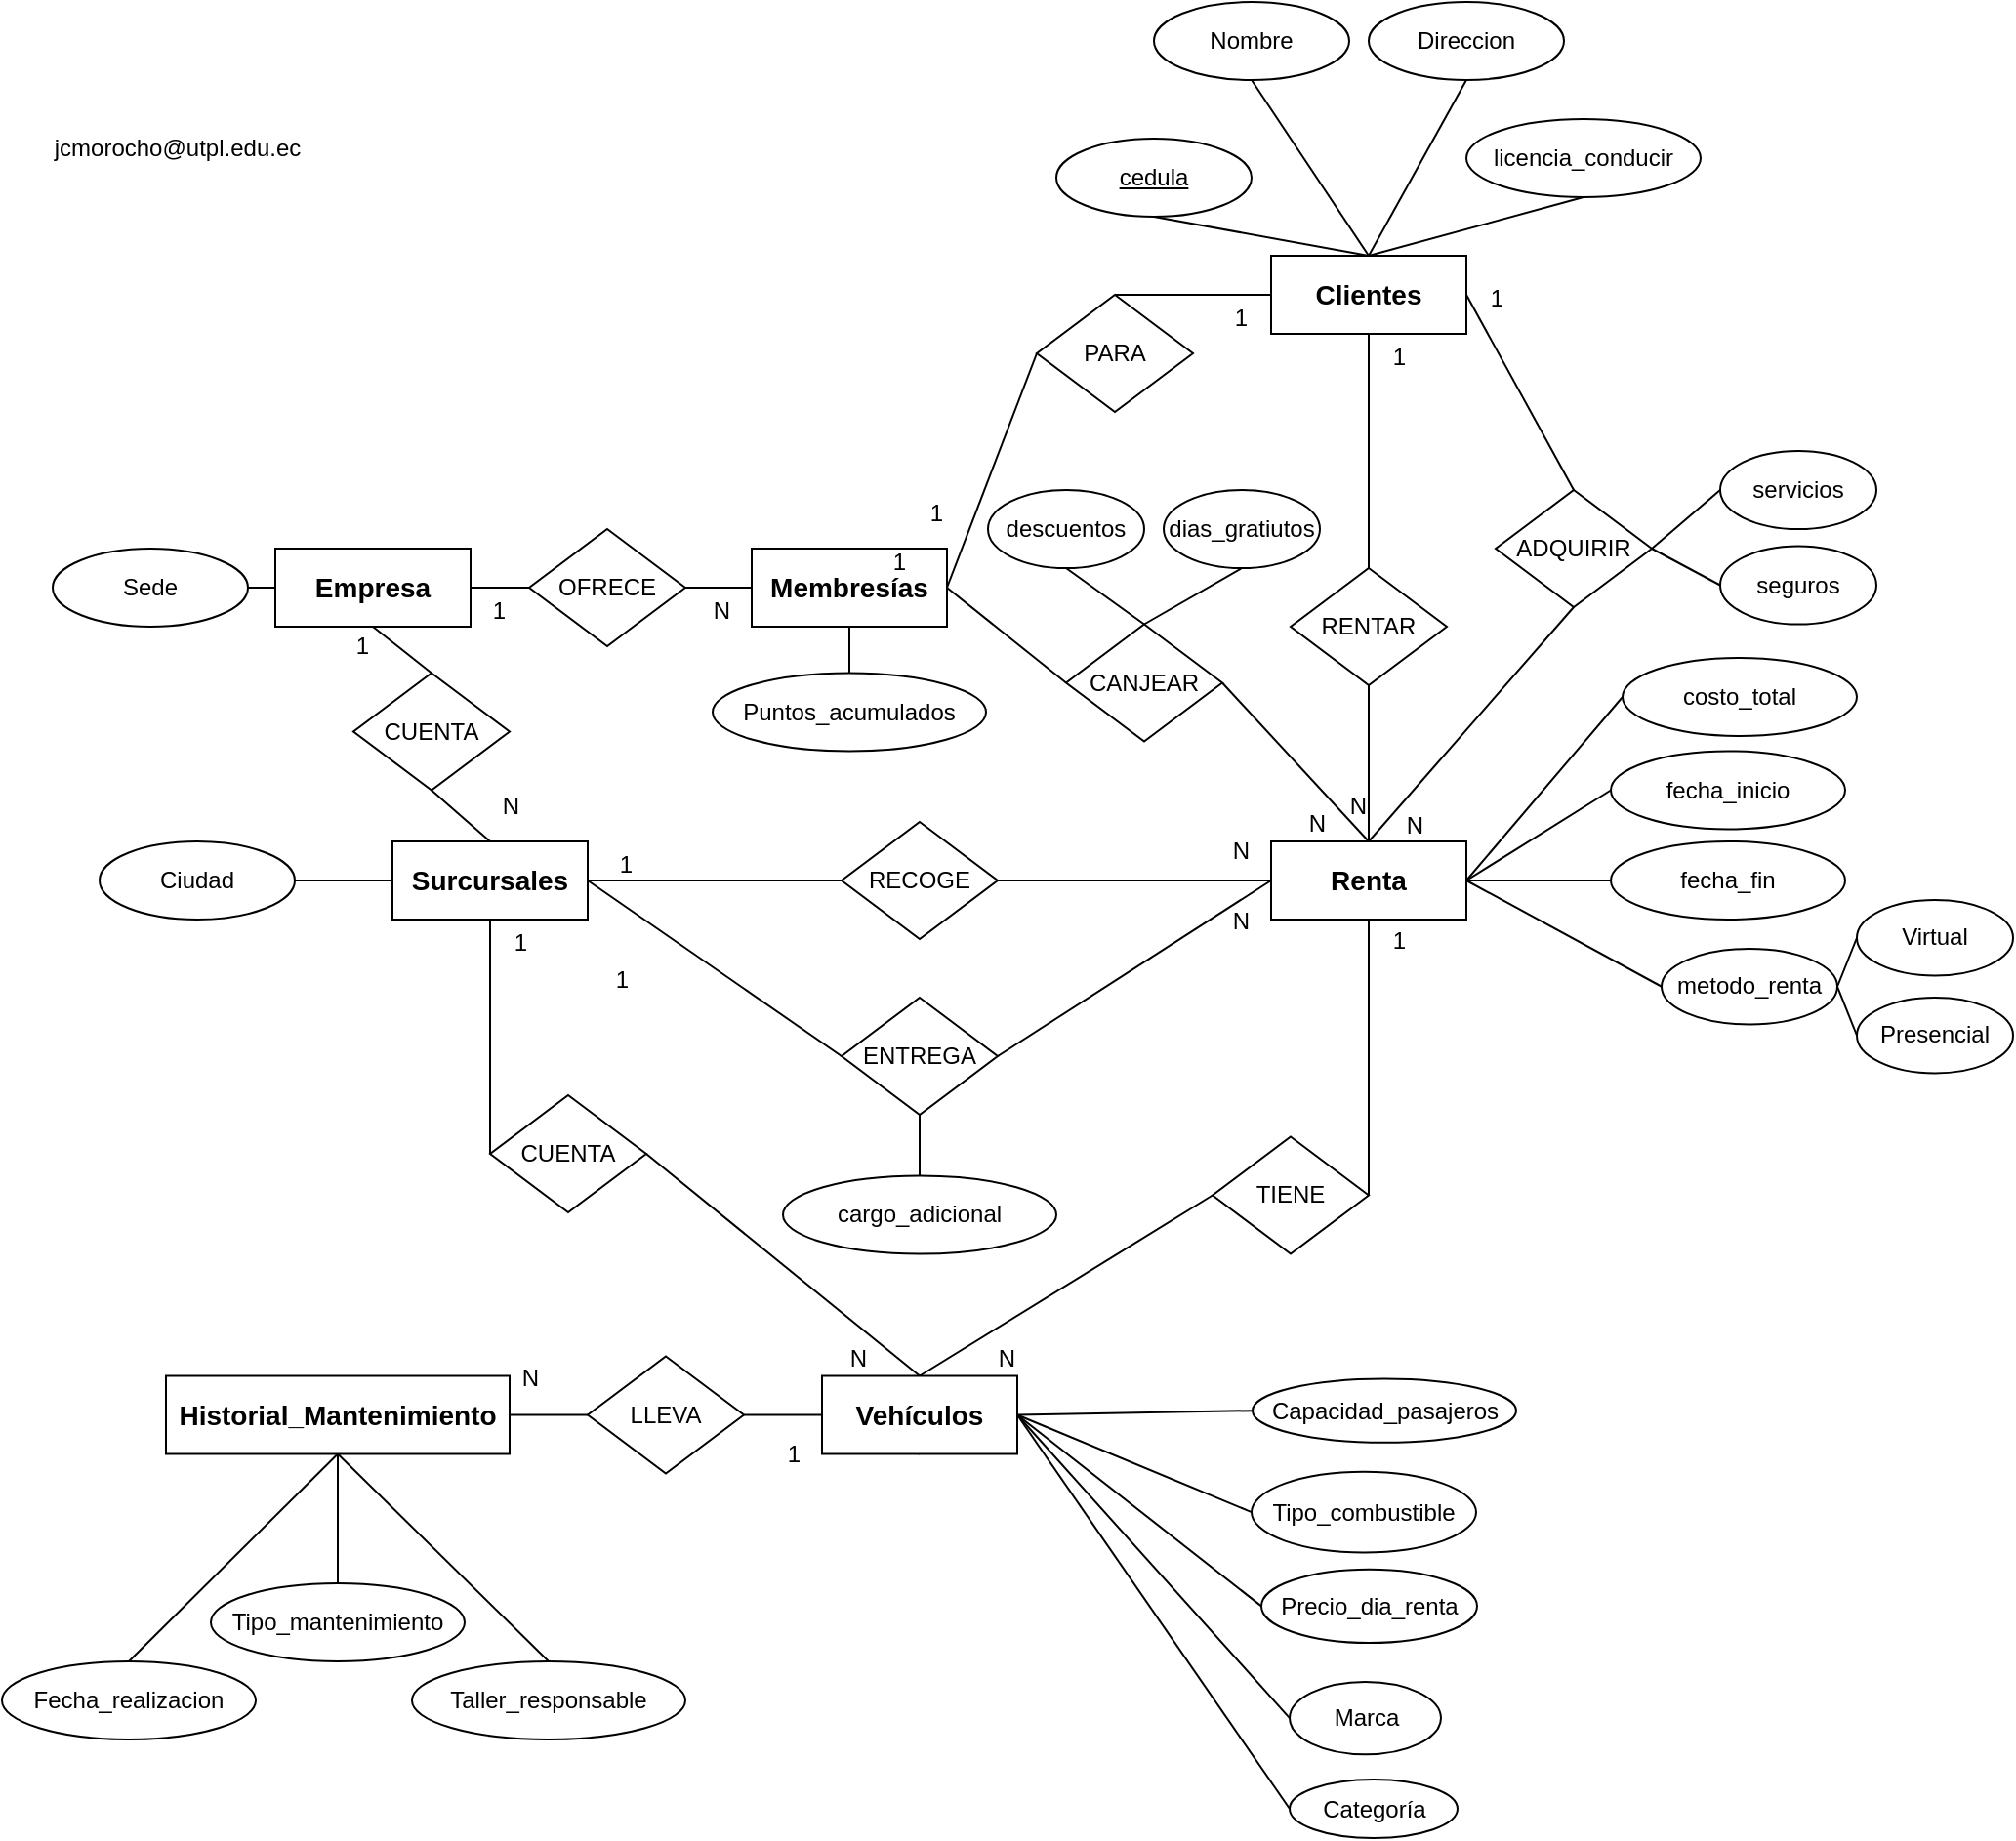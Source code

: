 <mxfile version="26.2.12">
  <diagram name="Página-1" id="6qUg1oYqnROrhwcaI_9E">
    <mxGraphModel dx="2055" dy="1830" grid="1" gridSize="10" guides="1" tooltips="1" connect="1" arrows="1" fold="1" page="1" pageScale="1" pageWidth="827" pageHeight="1169" math="0" shadow="0">
      <root>
        <mxCell id="0" />
        <mxCell id="1" parent="0" />
        <mxCell id="Achjpn-_XmZuxDq3fCtZ-28" value="CUENTA" style="shape=rhombus;perimeter=rhombusPerimeter;whiteSpace=wrap;html=1;align=center;" parent="1" vertex="1">
          <mxGeometry x="-580" y="-756.25" width="80" height="60" as="geometry" />
        </mxCell>
        <mxCell id="Achjpn-_XmZuxDq3fCtZ-31" value="" style="endArrow=none;html=1;rounded=0;exitX=0.5;exitY=1;exitDx=0;exitDy=0;entryX=0.5;entryY=0;entryDx=0;entryDy=0;" parent="1" source="Achjpn-_XmZuxDq3fCtZ-28" target="hm5V5F6ZDs41xRnVWTLm-10" edge="1">
          <mxGeometry relative="1" as="geometry">
            <mxPoint x="-290" y="-720" as="sourcePoint" />
            <mxPoint x="-453.5" y="-650" as="targetPoint" />
          </mxGeometry>
        </mxCell>
        <mxCell id="Achjpn-_XmZuxDq3fCtZ-32" value="N" style="resizable=0;html=1;whiteSpace=wrap;align=right;verticalAlign=bottom;" parent="Achjpn-_XmZuxDq3fCtZ-31" connectable="0" vertex="1">
          <mxGeometry x="1" relative="1" as="geometry">
            <mxPoint x="16" y="-10" as="offset" />
          </mxGeometry>
        </mxCell>
        <mxCell id="Achjpn-_XmZuxDq3fCtZ-124" value="" style="endArrow=none;html=1;rounded=0;exitX=1;exitY=0.5;exitDx=0;exitDy=0;entryX=0;entryY=0.5;entryDx=0;entryDy=0;" parent="1" source="hm5V5F6ZDs41xRnVWTLm-8" target="hm5V5F6ZDs41xRnVWTLm-10" edge="1">
          <mxGeometry relative="1" as="geometry">
            <mxPoint x="-610" y="-670" as="sourcePoint" />
            <mxPoint x="-553.5" y="-650" as="targetPoint" />
          </mxGeometry>
        </mxCell>
        <mxCell id="Achjpn-_XmZuxDq3fCtZ-143" value="CUENTA" style="shape=rhombus;perimeter=rhombusPerimeter;whiteSpace=wrap;html=1;align=center;" parent="1" vertex="1">
          <mxGeometry x="-510" y="-540" width="80" height="60" as="geometry" />
        </mxCell>
        <mxCell id="Achjpn-_XmZuxDq3fCtZ-146" value="" style="endArrow=none;html=1;rounded=0;entryX=0.5;entryY=1;entryDx=0;entryDy=0;exitX=0;exitY=0.5;exitDx=0;exitDy=0;" parent="1" source="Achjpn-_XmZuxDq3fCtZ-143" target="hm5V5F6ZDs41xRnVWTLm-10" edge="1">
          <mxGeometry relative="1" as="geometry">
            <mxPoint x="-470" y="-580" as="sourcePoint" />
            <mxPoint x="-503.5" y="-630" as="targetPoint" />
          </mxGeometry>
        </mxCell>
        <mxCell id="Achjpn-_XmZuxDq3fCtZ-147" value="1" style="resizable=0;html=1;whiteSpace=wrap;align=right;verticalAlign=bottom;" parent="Achjpn-_XmZuxDq3fCtZ-146" connectable="0" vertex="1">
          <mxGeometry x="1" relative="1" as="geometry">
            <mxPoint x="20" y="20" as="offset" />
          </mxGeometry>
        </mxCell>
        <mxCell id="hm5V5F6ZDs41xRnVWTLm-3" value="&lt;div style=&quot;text-align: left;&quot;&gt;Direccion&lt;/div&gt;" style="ellipse;whiteSpace=wrap;html=1;align=center;" parent="1" vertex="1">
          <mxGeometry x="-60" y="-1100" width="100" height="40" as="geometry" />
        </mxCell>
        <mxCell id="hm5V5F6ZDs41xRnVWTLm-4" value="&lt;font style=&quot;font-size: 14px;&quot;&gt;&lt;b&gt;Clientes&lt;/b&gt;&lt;/font&gt;" style="whiteSpace=wrap;html=1;align=center;" parent="1" vertex="1">
          <mxGeometry x="-110" y="-970" width="100" height="40" as="geometry" />
        </mxCell>
        <mxCell id="hm5V5F6ZDs41xRnVWTLm-5" value="&lt;div style=&quot;text-align: left;&quot;&gt;licencia_conducir&lt;/div&gt;" style="ellipse;whiteSpace=wrap;html=1;align=center;" parent="1" vertex="1">
          <mxGeometry x="-10" y="-1040" width="120" height="40" as="geometry" />
        </mxCell>
        <mxCell id="hm5V5F6ZDs41xRnVWTLm-7" value="&lt;div style=&quot;text-align: left;&quot;&gt;Nombre&lt;/div&gt;" style="ellipse;whiteSpace=wrap;html=1;align=center;" parent="1" vertex="1">
          <mxGeometry x="-170" y="-1100" width="100" height="40" as="geometry" />
        </mxCell>
        <mxCell id="hm5V5F6ZDs41xRnVWTLm-8" value="&lt;div style=&quot;text-align: left;&quot;&gt;Ciudad&lt;/div&gt;" style="ellipse;whiteSpace=wrap;html=1;align=center;" parent="1" vertex="1">
          <mxGeometry x="-710" y="-670" width="100" height="40" as="geometry" />
        </mxCell>
        <mxCell id="hm5V5F6ZDs41xRnVWTLm-10" value="&lt;span style=&quot;font-size: 14px;&quot;&gt;&lt;b&gt;Surcursales&lt;/b&gt;&lt;/span&gt;" style="whiteSpace=wrap;html=1;align=center;" parent="1" vertex="1">
          <mxGeometry x="-560" y="-670" width="100" height="40" as="geometry" />
        </mxCell>
        <mxCell id="hm5V5F6ZDs41xRnVWTLm-11" value="" style="endArrow=none;html=1;rounded=0;entryX=0.5;entryY=0;entryDx=0;entryDy=0;exitX=0.5;exitY=1;exitDx=0;exitDy=0;" parent="1" source="hm5V5F6ZDs41xRnVWTLm-7" target="hm5V5F6ZDs41xRnVWTLm-4" edge="1">
          <mxGeometry relative="1" as="geometry">
            <mxPoint x="-140" y="-938.75" as="sourcePoint" />
            <mxPoint x="-70" y="-858.75" as="targetPoint" />
          </mxGeometry>
        </mxCell>
        <mxCell id="hm5V5F6ZDs41xRnVWTLm-12" value="cedula" style="ellipse;whiteSpace=wrap;html=1;align=center;fontStyle=4;" parent="1" vertex="1">
          <mxGeometry x="-220" y="-1030" width="100" height="40" as="geometry" />
        </mxCell>
        <mxCell id="hm5V5F6ZDs41xRnVWTLm-13" value="" style="endArrow=none;html=1;rounded=0;entryX=0.5;entryY=0;entryDx=0;entryDy=0;exitX=0.5;exitY=1;exitDx=0;exitDy=0;" parent="1" source="hm5V5F6ZDs41xRnVWTLm-3" target="hm5V5F6ZDs41xRnVWTLm-4" edge="1">
          <mxGeometry relative="1" as="geometry">
            <mxPoint x="10" y="-910" as="sourcePoint" />
            <mxPoint x="-20" y="-830" as="targetPoint" />
          </mxGeometry>
        </mxCell>
        <mxCell id="hm5V5F6ZDs41xRnVWTLm-14" value="" style="endArrow=none;html=1;rounded=0;exitX=0.5;exitY=1;exitDx=0;exitDy=0;entryX=0.5;entryY=0;entryDx=0;entryDy=0;" parent="1" source="hm5V5F6ZDs41xRnVWTLm-5" target="hm5V5F6ZDs41xRnVWTLm-4" edge="1">
          <mxGeometry relative="1" as="geometry">
            <mxPoint x="10" y="-850" as="sourcePoint" />
            <mxPoint x="-30" y="-840" as="targetPoint" />
          </mxGeometry>
        </mxCell>
        <mxCell id="hm5V5F6ZDs41xRnVWTLm-15" value="" style="endArrow=none;html=1;rounded=0;exitX=0.5;exitY=1;exitDx=0;exitDy=0;entryX=0.5;entryY=0;entryDx=0;entryDy=0;" parent="1" source="hm5V5F6ZDs41xRnVWTLm-12" target="hm5V5F6ZDs41xRnVWTLm-4" edge="1">
          <mxGeometry relative="1" as="geometry">
            <mxPoint x="-10" y="-920" as="sourcePoint" />
            <mxPoint x="-40" y="-950" as="targetPoint" />
          </mxGeometry>
        </mxCell>
        <mxCell id="hm5V5F6ZDs41xRnVWTLm-16" value="OFRECE" style="shape=rhombus;perimeter=rhombusPerimeter;whiteSpace=wrap;html=1;align=center;" parent="1" vertex="1">
          <mxGeometry x="-490" y="-830" width="80" height="60" as="geometry" />
        </mxCell>
        <mxCell id="hm5V5F6ZDs41xRnVWTLm-24" value="&lt;span style=&quot;font-size: 14px;&quot;&gt;&lt;b&gt;Historial_Mantenimiento&lt;/b&gt;&lt;/span&gt;" style="whiteSpace=wrap;html=1;align=center;" parent="1" vertex="1">
          <mxGeometry x="-676" y="-396.25" width="176" height="40" as="geometry" />
        </mxCell>
        <mxCell id="hm5V5F6ZDs41xRnVWTLm-25" value="&lt;div style=&quot;text-align: left;&quot;&gt;Fecha_realizacion&lt;/div&gt;" style="ellipse;whiteSpace=wrap;html=1;align=center;" parent="1" vertex="1">
          <mxGeometry x="-760" y="-250" width="130" height="40" as="geometry" />
        </mxCell>
        <mxCell id="hm5V5F6ZDs41xRnVWTLm-26" value="&lt;div style=&quot;text-align: left;&quot;&gt;Tipo_mantenimiento&lt;/div&gt;" style="ellipse;whiteSpace=wrap;html=1;align=center;" parent="1" vertex="1">
          <mxGeometry x="-653" y="-290" width="130" height="40" as="geometry" />
        </mxCell>
        <mxCell id="hm5V5F6ZDs41xRnVWTLm-27" value="&lt;div style=&quot;text-align: left;&quot;&gt;Taller_responsable&lt;/div&gt;" style="ellipse;whiteSpace=wrap;html=1;align=center;" parent="1" vertex="1">
          <mxGeometry x="-550" y="-250" width="140" height="40" as="geometry" />
        </mxCell>
        <mxCell id="hm5V5F6ZDs41xRnVWTLm-28" value="" style="endArrow=none;html=1;rounded=0;exitX=0.5;exitY=0;exitDx=0;exitDy=0;entryX=0.5;entryY=1;entryDx=0;entryDy=0;" parent="1" source="hm5V5F6ZDs41xRnVWTLm-27" target="hm5V5F6ZDs41xRnVWTLm-24" edge="1">
          <mxGeometry relative="1" as="geometry">
            <mxPoint x="-265.5" y="-630" as="sourcePoint" />
            <mxPoint x="-212" y="-580" as="targetPoint" />
          </mxGeometry>
        </mxCell>
        <mxCell id="hm5V5F6ZDs41xRnVWTLm-29" value="" style="endArrow=none;html=1;rounded=0;exitX=0.5;exitY=0;exitDx=0;exitDy=0;entryX=0.5;entryY=1;entryDx=0;entryDy=0;" parent="1" source="hm5V5F6ZDs41xRnVWTLm-26" target="hm5V5F6ZDs41xRnVWTLm-24" edge="1">
          <mxGeometry relative="1" as="geometry">
            <mxPoint x="-512" y="-120" as="sourcePoint" />
            <mxPoint x="-572" y="-200" as="targetPoint" />
          </mxGeometry>
        </mxCell>
        <mxCell id="hm5V5F6ZDs41xRnVWTLm-30" value="" style="endArrow=none;html=1;rounded=0;exitX=0.5;exitY=0;exitDx=0;exitDy=0;entryX=0.5;entryY=1;entryDx=0;entryDy=0;" parent="1" source="hm5V5F6ZDs41xRnVWTLm-25" target="hm5V5F6ZDs41xRnVWTLm-24" edge="1">
          <mxGeometry relative="1" as="geometry">
            <mxPoint x="-592" y="-130" as="sourcePoint" />
            <mxPoint x="-572" y="-200" as="targetPoint" />
          </mxGeometry>
        </mxCell>
        <mxCell id="hm5V5F6ZDs41xRnVWTLm-32" value="&lt;span style=&quot;font-size: 14px;&quot;&gt;&lt;b&gt;Renta&lt;/b&gt;&lt;/span&gt;" style="whiteSpace=wrap;html=1;align=center;" parent="1" vertex="1">
          <mxGeometry x="-110" y="-670" width="100" height="40" as="geometry" />
        </mxCell>
        <mxCell id="hm5V5F6ZDs41xRnVWTLm-33" value="LLEVA" style="shape=rhombus;perimeter=rhombusPerimeter;whiteSpace=wrap;html=1;align=center;" parent="1" vertex="1">
          <mxGeometry x="-460" y="-406.25" width="80" height="60" as="geometry" />
        </mxCell>
        <mxCell id="hm5V5F6ZDs41xRnVWTLm-34" value="" style="endArrow=none;html=1;rounded=0;exitX=1;exitY=0.5;exitDx=0;exitDy=0;entryX=0.5;entryY=0;entryDx=0;entryDy=0;" parent="1" source="Achjpn-_XmZuxDq3fCtZ-143" target="hm5V5F6ZDs41xRnVWTLm-23" edge="1">
          <mxGeometry relative="1" as="geometry">
            <mxPoint x="-426" y="-720" as="sourcePoint" />
            <mxPoint x="-443.5" y="-640" as="targetPoint" />
          </mxGeometry>
        </mxCell>
        <mxCell id="hm5V5F6ZDs41xRnVWTLm-35" value="N" style="resizable=0;html=1;whiteSpace=wrap;align=right;verticalAlign=bottom;" parent="hm5V5F6ZDs41xRnVWTLm-34" connectable="0" vertex="1">
          <mxGeometry x="1" relative="1" as="geometry">
            <mxPoint x="-26" as="offset" />
          </mxGeometry>
        </mxCell>
        <mxCell id="hm5V5F6ZDs41xRnVWTLm-36" value="&lt;div style=&quot;text-align: left;&quot;&gt;Categoría&lt;/div&gt;" style="ellipse;whiteSpace=wrap;html=1;align=center;" parent="1" vertex="1">
          <mxGeometry x="-100.5" y="-189.5" width="86" height="30" as="geometry" />
        </mxCell>
        <mxCell id="hm5V5F6ZDs41xRnVWTLm-37" value="" style="endArrow=none;html=1;rounded=0;exitX=0;exitY=0.5;exitDx=0;exitDy=0;entryX=1;entryY=0.5;entryDx=0;entryDy=0;" parent="1" source="hm5V5F6ZDs41xRnVWTLm-36" target="hm5V5F6ZDs41xRnVWTLm-23" edge="1">
          <mxGeometry relative="1" as="geometry">
            <mxPoint x="-600" y="-640" as="sourcePoint" />
            <mxPoint x="-510" y="-460" as="targetPoint" />
          </mxGeometry>
        </mxCell>
        <mxCell id="hm5V5F6ZDs41xRnVWTLm-38" value="&lt;div style=&quot;text-align: left;&quot;&gt;Marca&lt;/div&gt;" style="ellipse;whiteSpace=wrap;html=1;align=center;" parent="1" vertex="1">
          <mxGeometry x="-100.5" y="-239.5" width="77.5" height="37.12" as="geometry" />
        </mxCell>
        <mxCell id="hm5V5F6ZDs41xRnVWTLm-40" value="" style="endArrow=none;html=1;rounded=0;exitX=0;exitY=0.5;exitDx=0;exitDy=0;entryX=0.5;entryY=1;entryDx=0;entryDy=0;" parent="1" source="hm5V5F6ZDs41xRnVWTLm-23" target="hm5V5F6ZDs41xRnVWTLm-23" edge="1">
          <mxGeometry relative="1" as="geometry">
            <mxPoint x="-600" y="-530" as="sourcePoint" />
            <mxPoint x="-510" y="-460" as="targetPoint" />
          </mxGeometry>
        </mxCell>
        <mxCell id="hm5V5F6ZDs41xRnVWTLm-42" value="" style="endArrow=none;html=1;rounded=0;exitX=0;exitY=0.5;exitDx=0;exitDy=0;entryX=1;entryY=0.5;entryDx=0;entryDy=0;" parent="1" source="hm5V5F6ZDs41xRnVWTLm-43" target="hm5V5F6ZDs41xRnVWTLm-23" edge="1">
          <mxGeometry relative="1" as="geometry">
            <mxPoint x="-100.5" y="-401.6" as="sourcePoint" />
            <mxPoint x="-30" y="-367.62" as="targetPoint" />
          </mxGeometry>
        </mxCell>
        <mxCell id="hm5V5F6ZDs41xRnVWTLm-43" value="&lt;div style=&quot;text-align: left;&quot;&gt;Capacidad_pasajeros&lt;/div&gt;" style="ellipse;whiteSpace=wrap;html=1;align=center;" parent="1" vertex="1">
          <mxGeometry x="-119.5" y="-394.74" width="135" height="32.62" as="geometry" />
        </mxCell>
        <mxCell id="hm5V5F6ZDs41xRnVWTLm-45" value="&lt;div style=&quot;text-align: left;&quot;&gt;Tipo_combustible&lt;/div&gt;" style="ellipse;whiteSpace=wrap;html=1;align=center;" parent="1" vertex="1">
          <mxGeometry x="-120.0" y="-347.12" width="115" height="41.37" as="geometry" />
        </mxCell>
        <mxCell id="hm5V5F6ZDs41xRnVWTLm-46" value="&lt;div style=&quot;text-align: left;&quot;&gt;Precio_dia_renta&lt;/div&gt;" style="ellipse;whiteSpace=wrap;html=1;align=center;" parent="1" vertex="1">
          <mxGeometry x="-115" y="-297.12" width="110.5" height="37.62" as="geometry" />
        </mxCell>
        <mxCell id="hm5V5F6ZDs41xRnVWTLm-49" value="" style="endArrow=none;html=1;rounded=0;exitX=0;exitY=0.5;exitDx=0;exitDy=0;entryX=1;entryY=0.5;entryDx=0;entryDy=0;" parent="1" source="hm5V5F6ZDs41xRnVWTLm-45" target="hm5V5F6ZDs41xRnVWTLm-23" edge="1">
          <mxGeometry relative="1" as="geometry">
            <mxPoint x="-50.5" y="-374.12" as="sourcePoint" />
            <mxPoint x="-30" y="-367.62" as="targetPoint" />
          </mxGeometry>
        </mxCell>
        <mxCell id="hm5V5F6ZDs41xRnVWTLm-50" value="" style="endArrow=none;html=1;rounded=0;exitX=0;exitY=0.5;exitDx=0;exitDy=0;entryX=1;entryY=0.5;entryDx=0;entryDy=0;" parent="1" source="hm5V5F6ZDs41xRnVWTLm-46" target="hm5V5F6ZDs41xRnVWTLm-23" edge="1">
          <mxGeometry relative="1" as="geometry">
            <mxPoint x="-50.5" y="-313.12" as="sourcePoint" />
            <mxPoint x="-30" y="-367.62" as="targetPoint" />
          </mxGeometry>
        </mxCell>
        <mxCell id="hm5V5F6ZDs41xRnVWTLm-56" value="&lt;div style=&quot;text-align: left;&quot;&gt;seguros&lt;/div&gt;" style="ellipse;whiteSpace=wrap;html=1;align=center;" parent="1" vertex="1">
          <mxGeometry x="120" y="-821.25" width="80" height="40" as="geometry" />
        </mxCell>
        <mxCell id="hm5V5F6ZDs41xRnVWTLm-57" value="&lt;div style=&quot;text-align: left;&quot;&gt;servicios&lt;/div&gt;" style="ellipse;whiteSpace=wrap;html=1;align=center;" parent="1" vertex="1">
          <mxGeometry x="120" y="-870" width="80" height="40" as="geometry" />
        </mxCell>
        <mxCell id="hm5V5F6ZDs41xRnVWTLm-58" value="" style="endArrow=none;html=1;rounded=0;entryX=0;entryY=0.5;entryDx=0;entryDy=0;exitX=1;exitY=0.5;exitDx=0;exitDy=0;" parent="1" source="hm5V5F6ZDs41xRnVWTLm-33" target="hm5V5F6ZDs41xRnVWTLm-23" edge="1">
          <mxGeometry relative="1" as="geometry">
            <mxPoint x="-446" y="-361.25" as="sourcePoint" />
            <mxPoint x="-330" y="-371.25" as="targetPoint" />
          </mxGeometry>
        </mxCell>
        <mxCell id="hm5V5F6ZDs41xRnVWTLm-59" value="1" style="resizable=0;html=1;whiteSpace=wrap;align=right;verticalAlign=bottom;" parent="hm5V5F6ZDs41xRnVWTLm-58" connectable="0" vertex="1">
          <mxGeometry x="1" relative="1" as="geometry">
            <mxPoint x="-10" y="29" as="offset" />
          </mxGeometry>
        </mxCell>
        <mxCell id="hm5V5F6ZDs41xRnVWTLm-60" value="" style="endArrow=none;html=1;rounded=0;exitX=0;exitY=0.5;exitDx=0;exitDy=0;entryX=1;entryY=0.5;entryDx=0;entryDy=0;" parent="1" source="hm5V5F6ZDs41xRnVWTLm-33" target="hm5V5F6ZDs41xRnVWTLm-24" edge="1">
          <mxGeometry relative="1" as="geometry">
            <mxPoint x="-466" y="-283" as="sourcePoint" />
            <mxPoint x="-607" y="-359" as="targetPoint" />
          </mxGeometry>
        </mxCell>
        <mxCell id="hm5V5F6ZDs41xRnVWTLm-61" value="N" style="resizable=0;html=1;whiteSpace=wrap;align=right;verticalAlign=bottom;" parent="hm5V5F6ZDs41xRnVWTLm-60" connectable="0" vertex="1">
          <mxGeometry x="1" relative="1" as="geometry">
            <mxPoint x="16" y="-10" as="offset" />
          </mxGeometry>
        </mxCell>
        <mxCell id="hm5V5F6ZDs41xRnVWTLm-62" value="&lt;div style=&quot;text-align: left;&quot;&gt;fecha_inicio&lt;/div&gt;" style="ellipse;whiteSpace=wrap;html=1;align=center;" parent="1" vertex="1">
          <mxGeometry x="64" y="-716.25" width="120" height="40" as="geometry" />
        </mxCell>
        <mxCell id="hm5V5F6ZDs41xRnVWTLm-63" value="&lt;div style=&quot;text-align: left;&quot;&gt;fecha_fin&lt;/div&gt;" style="ellipse;whiteSpace=wrap;html=1;align=center;" parent="1" vertex="1">
          <mxGeometry x="64" y="-670" width="120" height="40" as="geometry" />
        </mxCell>
        <mxCell id="hm5V5F6ZDs41xRnVWTLm-64" value="&lt;div style=&quot;text-align: left;&quot;&gt;costo_total&lt;/div&gt;" style="ellipse;whiteSpace=wrap;html=1;align=center;" parent="1" vertex="1">
          <mxGeometry x="70" y="-764" width="120" height="40" as="geometry" />
        </mxCell>
        <mxCell id="hm5V5F6ZDs41xRnVWTLm-65" value="ENTREGA" style="shape=rhombus;perimeter=rhombusPerimeter;whiteSpace=wrap;html=1;align=center;" parent="1" vertex="1">
          <mxGeometry x="-330" y="-590" width="80" height="60" as="geometry" />
        </mxCell>
        <mxCell id="hm5V5F6ZDs41xRnVWTLm-66" value="&lt;div style=&quot;text-align: left;&quot;&gt;metodo_renta&lt;/div&gt;" style="ellipse;whiteSpace=wrap;html=1;align=center;" parent="1" vertex="1">
          <mxGeometry x="90" y="-615" width="90" height="38.75" as="geometry" />
        </mxCell>
        <mxCell id="hm5V5F6ZDs41xRnVWTLm-67" value="&lt;div style=&quot;text-align: left;&quot;&gt;Virtual&lt;/div&gt;" style="ellipse;whiteSpace=wrap;html=1;align=center;" parent="1" vertex="1">
          <mxGeometry x="190" y="-640" width="80" height="38.75" as="geometry" />
        </mxCell>
        <mxCell id="hm5V5F6ZDs41xRnVWTLm-68" value="&lt;div style=&quot;text-align: left;&quot;&gt;Presencial&lt;/div&gt;" style="ellipse;whiteSpace=wrap;html=1;align=center;" parent="1" vertex="1">
          <mxGeometry x="190" y="-590" width="80" height="38.75" as="geometry" />
        </mxCell>
        <mxCell id="hm5V5F6ZDs41xRnVWTLm-69" value="" style="endArrow=none;html=1;rounded=0;exitX=0;exitY=0.5;exitDx=0;exitDy=0;entryX=1;entryY=0.5;entryDx=0;entryDy=0;" parent="1" source="hm5V5F6ZDs41xRnVWTLm-66" target="hm5V5F6ZDs41xRnVWTLm-32" edge="1">
          <mxGeometry relative="1" as="geometry">
            <mxPoint x="160" y="-813.25" as="sourcePoint" />
            <mxPoint x="140" y="-913.25" as="targetPoint" />
          </mxGeometry>
        </mxCell>
        <mxCell id="hm5V5F6ZDs41xRnVWTLm-70" value="" style="endArrow=none;html=1;rounded=0;exitX=0;exitY=0.5;exitDx=0;exitDy=0;entryX=1;entryY=0.5;entryDx=0;entryDy=0;" parent="1" source="hm5V5F6ZDs41xRnVWTLm-67" target="hm5V5F6ZDs41xRnVWTLm-66" edge="1">
          <mxGeometry relative="1" as="geometry">
            <mxPoint x="230" y="-673.25" as="sourcePoint" />
            <mxPoint x="210" y="-773.25" as="targetPoint" />
          </mxGeometry>
        </mxCell>
        <mxCell id="hm5V5F6ZDs41xRnVWTLm-71" value="" style="endArrow=none;html=1;rounded=0;exitX=0;exitY=0.5;exitDx=0;exitDy=0;entryX=1;entryY=0.5;entryDx=0;entryDy=0;" parent="1" source="hm5V5F6ZDs41xRnVWTLm-68" target="hm5V5F6ZDs41xRnVWTLm-66" edge="1">
          <mxGeometry relative="1" as="geometry">
            <mxPoint x="190" y="-610.25" as="sourcePoint" />
            <mxPoint x="170" y="-583.25" as="targetPoint" />
          </mxGeometry>
        </mxCell>
        <mxCell id="hm5V5F6ZDs41xRnVWTLm-72" value="" style="endArrow=none;html=1;rounded=0;exitX=0;exitY=0.5;exitDx=0;exitDy=0;entryX=1;entryY=0.5;entryDx=0;entryDy=0;" parent="1" source="hm5V5F6ZDs41xRnVWTLm-62" target="hm5V5F6ZDs41xRnVWTLm-32" edge="1">
          <mxGeometry relative="1" as="geometry">
            <mxPoint x="20" y="-723.25" as="sourcePoint" />
            <mxPoint x="-20" y="-676.25" as="targetPoint" />
          </mxGeometry>
        </mxCell>
        <mxCell id="hm5V5F6ZDs41xRnVWTLm-73" value="" style="endArrow=none;html=1;rounded=0;exitX=0;exitY=0.5;exitDx=0;exitDy=0;entryX=1;entryY=0.5;entryDx=0;entryDy=0;" parent="1" source="hm5V5F6ZDs41xRnVWTLm-63" target="hm5V5F6ZDs41xRnVWTLm-32" edge="1">
          <mxGeometry relative="1" as="geometry">
            <mxPoint x="10" y="-666.25" as="sourcePoint" />
            <mxPoint x="-20" y="-676.25" as="targetPoint" />
          </mxGeometry>
        </mxCell>
        <mxCell id="hm5V5F6ZDs41xRnVWTLm-74" value="" style="endArrow=none;html=1;rounded=0;exitX=0;exitY=0.5;exitDx=0;exitDy=0;entryX=1;entryY=0.5;entryDx=0;entryDy=0;" parent="1" source="hm5V5F6ZDs41xRnVWTLm-64" target="hm5V5F6ZDs41xRnVWTLm-32" edge="1">
          <mxGeometry relative="1" as="geometry">
            <mxPoint x="10" y="-616.25" as="sourcePoint" />
            <mxPoint x="-20" y="-676.25" as="targetPoint" />
          </mxGeometry>
        </mxCell>
        <mxCell id="hm5V5F6ZDs41xRnVWTLm-75" value="ADQUIRIR" style="shape=rhombus;perimeter=rhombusPerimeter;whiteSpace=wrap;html=1;align=center;" parent="1" vertex="1">
          <mxGeometry x="5" y="-850" width="80" height="60" as="geometry" />
        </mxCell>
        <mxCell id="hm5V5F6ZDs41xRnVWTLm-77" value="" style="endArrow=none;html=1;rounded=0;exitX=1;exitY=0.5;exitDx=0;exitDy=0;entryX=0;entryY=0.5;entryDx=0;entryDy=0;" parent="1" source="hm5V5F6ZDs41xRnVWTLm-75" target="hm5V5F6ZDs41xRnVWTLm-57" edge="1">
          <mxGeometry relative="1" as="geometry">
            <mxPoint x="235" y="-742.25" as="sourcePoint" />
            <mxPoint x="205" y="-714.25" as="targetPoint" />
          </mxGeometry>
        </mxCell>
        <mxCell id="hm5V5F6ZDs41xRnVWTLm-78" value="" style="endArrow=none;html=1;rounded=0;exitX=1;exitY=0.5;exitDx=0;exitDy=0;entryX=0;entryY=0.5;entryDx=0;entryDy=0;" parent="1" source="hm5V5F6ZDs41xRnVWTLm-75" target="hm5V5F6ZDs41xRnVWTLm-56" edge="1">
          <mxGeometry relative="1" as="geometry">
            <mxPoint x="5" y="-791.25" as="sourcePoint" />
            <mxPoint x="-15" y="-810.25" as="targetPoint" />
          </mxGeometry>
        </mxCell>
        <mxCell id="hm5V5F6ZDs41xRnVWTLm-79" value="&lt;span style=&quot;font-size: 14px;&quot;&gt;&lt;b&gt;Empresa&lt;/b&gt;&lt;/span&gt;" style="whiteSpace=wrap;html=1;align=center;" parent="1" vertex="1">
          <mxGeometry x="-620" y="-820" width="100" height="40" as="geometry" />
        </mxCell>
        <mxCell id="hm5V5F6ZDs41xRnVWTLm-80" value="" style="endArrow=none;html=1;rounded=0;entryX=0.5;entryY=1;entryDx=0;entryDy=0;exitX=0.5;exitY=0;exitDx=0;exitDy=0;" parent="1" source="Achjpn-_XmZuxDq3fCtZ-28" target="hm5V5F6ZDs41xRnVWTLm-79" edge="1">
          <mxGeometry relative="1" as="geometry">
            <mxPoint x="-500" y="-589" as="sourcePoint" />
            <mxPoint x="-500" y="-620" as="targetPoint" />
          </mxGeometry>
        </mxCell>
        <mxCell id="hm5V5F6ZDs41xRnVWTLm-81" value="1" style="resizable=0;html=1;whiteSpace=wrap;align=right;verticalAlign=bottom;" parent="hm5V5F6ZDs41xRnVWTLm-80" connectable="0" vertex="1">
          <mxGeometry x="1" relative="1" as="geometry">
            <mxPoint y="19" as="offset" />
          </mxGeometry>
        </mxCell>
        <mxCell id="hm5V5F6ZDs41xRnVWTLm-82" value="jcmorocho@utpl.edu.ec" style="text;html=1;align=center;verticalAlign=middle;whiteSpace=wrap;rounded=0;" parent="1" vertex="1">
          <mxGeometry x="-700" y="-1040" width="60" height="30" as="geometry" />
        </mxCell>
        <mxCell id="b1G_TNFfmNyXQnpkvFNb-2" value="&lt;div style=&quot;text-align: left;&quot;&gt;Sede&lt;/div&gt;" style="ellipse;whiteSpace=wrap;html=1;align=center;" vertex="1" parent="1">
          <mxGeometry x="-734" y="-820" width="100" height="40" as="geometry" />
        </mxCell>
        <mxCell id="b1G_TNFfmNyXQnpkvFNb-5" value="" style="endArrow=none;html=1;rounded=0;exitX=1;exitY=0.5;exitDx=0;exitDy=0;entryX=0;entryY=0.5;entryDx=0;entryDy=0;" edge="1" parent="1" source="b1G_TNFfmNyXQnpkvFNb-2" target="hm5V5F6ZDs41xRnVWTLm-79">
          <mxGeometry relative="1" as="geometry">
            <mxPoint x="-60" y="-740" as="sourcePoint" />
            <mxPoint x="-80" y="-680" as="targetPoint" />
          </mxGeometry>
        </mxCell>
        <mxCell id="b1G_TNFfmNyXQnpkvFNb-8" value="RECOGE" style="shape=rhombus;perimeter=rhombusPerimeter;whiteSpace=wrap;html=1;align=center;" vertex="1" parent="1">
          <mxGeometry x="-330" y="-680" width="80" height="60" as="geometry" />
        </mxCell>
        <mxCell id="b1G_TNFfmNyXQnpkvFNb-10" value="" style="endArrow=none;html=1;rounded=0;entryX=0;entryY=0.5;entryDx=0;entryDy=0;exitX=1;exitY=0.5;exitDx=0;exitDy=0;" edge="1" parent="1" source="b1G_TNFfmNyXQnpkvFNb-8" target="hm5V5F6ZDs41xRnVWTLm-32">
          <mxGeometry relative="1" as="geometry">
            <mxPoint x="-500" y="-720" as="sourcePoint" />
            <mxPoint x="-500" y="-660" as="targetPoint" />
          </mxGeometry>
        </mxCell>
        <mxCell id="b1G_TNFfmNyXQnpkvFNb-11" value="N" style="resizable=0;html=1;whiteSpace=wrap;align=right;verticalAlign=bottom;" connectable="0" vertex="1" parent="b1G_TNFfmNyXQnpkvFNb-10">
          <mxGeometry x="1" relative="1" as="geometry">
            <mxPoint x="-10" y="-7" as="offset" />
          </mxGeometry>
        </mxCell>
        <mxCell id="b1G_TNFfmNyXQnpkvFNb-12" value="" style="endArrow=none;html=1;rounded=0;entryX=0;entryY=0.5;entryDx=0;entryDy=0;exitX=1;exitY=0.5;exitDx=0;exitDy=0;" edge="1" parent="1" source="hm5V5F6ZDs41xRnVWTLm-65" target="hm5V5F6ZDs41xRnVWTLm-32">
          <mxGeometry relative="1" as="geometry">
            <mxPoint x="-310" y="-643" as="sourcePoint" />
            <mxPoint x="-110" y="-638.75" as="targetPoint" />
          </mxGeometry>
        </mxCell>
        <mxCell id="b1G_TNFfmNyXQnpkvFNb-13" value="N" style="resizable=0;html=1;whiteSpace=wrap;align=right;verticalAlign=bottom;" connectable="0" vertex="1" parent="b1G_TNFfmNyXQnpkvFNb-12">
          <mxGeometry x="1" relative="1" as="geometry">
            <mxPoint x="-10" y="30" as="offset" />
          </mxGeometry>
        </mxCell>
        <mxCell id="b1G_TNFfmNyXQnpkvFNb-14" value="" style="endArrow=none;html=1;rounded=0;entryX=0;entryY=0.5;entryDx=0;entryDy=0;exitX=1;exitY=0.5;exitDx=0;exitDy=0;" edge="1" parent="1" source="hm5V5F6ZDs41xRnVWTLm-10" target="hm5V5F6ZDs41xRnVWTLm-65">
          <mxGeometry relative="1" as="geometry">
            <mxPoint x="-460" y="-750" as="sourcePoint" />
            <mxPoint x="-460" y="-800" as="targetPoint" />
          </mxGeometry>
        </mxCell>
        <mxCell id="b1G_TNFfmNyXQnpkvFNb-15" value="1" style="resizable=0;html=1;whiteSpace=wrap;align=right;verticalAlign=bottom;" connectable="0" vertex="1" parent="b1G_TNFfmNyXQnpkvFNb-14">
          <mxGeometry x="1" relative="1" as="geometry">
            <mxPoint x="-107" y="-30" as="offset" />
          </mxGeometry>
        </mxCell>
        <mxCell id="b1G_TNFfmNyXQnpkvFNb-16" value="" style="endArrow=none;html=1;rounded=0;entryX=0;entryY=0.5;entryDx=0;entryDy=0;exitX=1;exitY=0.5;exitDx=0;exitDy=0;" edge="1" parent="1" source="hm5V5F6ZDs41xRnVWTLm-10" target="b1G_TNFfmNyXQnpkvFNb-8">
          <mxGeometry relative="1" as="geometry">
            <mxPoint x="-450" y="-640" as="sourcePoint" />
            <mxPoint x="-340" y="-659" as="targetPoint" />
          </mxGeometry>
        </mxCell>
        <mxCell id="b1G_TNFfmNyXQnpkvFNb-17" value="1" style="resizable=0;html=1;whiteSpace=wrap;align=right;verticalAlign=bottom;" connectable="0" vertex="1" parent="b1G_TNFfmNyXQnpkvFNb-16">
          <mxGeometry x="1" relative="1" as="geometry">
            <mxPoint x="-106" as="offset" />
          </mxGeometry>
        </mxCell>
        <mxCell id="b1G_TNFfmNyXQnpkvFNb-18" value="&lt;div style=&quot;text-align: left;&quot;&gt;cargo_adicional&lt;/div&gt;" style="ellipse;whiteSpace=wrap;html=1;align=center;" vertex="1" parent="1">
          <mxGeometry x="-360" y="-498.75" width="140" height="40" as="geometry" />
        </mxCell>
        <mxCell id="b1G_TNFfmNyXQnpkvFNb-19" value="" style="endArrow=none;html=1;rounded=0;exitX=0.5;exitY=1;exitDx=0;exitDy=0;entryX=0.5;entryY=0;entryDx=0;entryDy=0;" edge="1" parent="1" source="hm5V5F6ZDs41xRnVWTLm-65" target="b1G_TNFfmNyXQnpkvFNb-18">
          <mxGeometry relative="1" as="geometry">
            <mxPoint x="-90" y="-719" as="sourcePoint" />
            <mxPoint x="-340" y="-540" as="targetPoint" />
          </mxGeometry>
        </mxCell>
        <mxCell id="b1G_TNFfmNyXQnpkvFNb-20" value="&lt;span style=&quot;font-size: 14px;&quot;&gt;&lt;b&gt;Membresías&lt;/b&gt;&lt;/span&gt;" style="whiteSpace=wrap;html=1;align=center;" vertex="1" parent="1">
          <mxGeometry x="-376" y="-820" width="100" height="40" as="geometry" />
        </mxCell>
        <mxCell id="b1G_TNFfmNyXQnpkvFNb-27" value="" style="endArrow=none;html=1;rounded=0;entryX=0;entryY=0.5;entryDx=0;entryDy=0;exitX=1;exitY=0.5;exitDx=0;exitDy=0;" edge="1" parent="1" source="hm5V5F6ZDs41xRnVWTLm-16" target="b1G_TNFfmNyXQnpkvFNb-20">
          <mxGeometry relative="1" as="geometry">
            <mxPoint x="-240" y="-676" as="sourcePoint" />
            <mxPoint x="-100" y="-633" as="targetPoint" />
          </mxGeometry>
        </mxCell>
        <mxCell id="b1G_TNFfmNyXQnpkvFNb-28" value="N" style="resizable=0;html=1;whiteSpace=wrap;align=right;verticalAlign=bottom;" connectable="0" vertex="1" parent="b1G_TNFfmNyXQnpkvFNb-27">
          <mxGeometry x="1" relative="1" as="geometry">
            <mxPoint x="-10" y="20" as="offset" />
          </mxGeometry>
        </mxCell>
        <mxCell id="b1G_TNFfmNyXQnpkvFNb-30" value="PARA" style="shape=rhombus;perimeter=rhombusPerimeter;whiteSpace=wrap;html=1;align=center;" vertex="1" parent="1">
          <mxGeometry x="-230" y="-950" width="80" height="60" as="geometry" />
        </mxCell>
        <mxCell id="b1G_TNFfmNyXQnpkvFNb-31" value="CANJEAR" style="shape=rhombus;perimeter=rhombusPerimeter;whiteSpace=wrap;html=1;align=center;" vertex="1" parent="1">
          <mxGeometry x="-215" y="-781.25" width="80" height="60" as="geometry" />
        </mxCell>
        <mxCell id="b1G_TNFfmNyXQnpkvFNb-34" value="&lt;div style=&quot;text-align: left;&quot;&gt;Puntos_acumulados&lt;/div&gt;" style="ellipse;whiteSpace=wrap;html=1;align=center;" vertex="1" parent="1">
          <mxGeometry x="-396" y="-756.25" width="140" height="40" as="geometry" />
        </mxCell>
        <mxCell id="b1G_TNFfmNyXQnpkvFNb-35" value="" style="endArrow=none;html=1;rounded=0;entryX=0;entryY=0.5;entryDx=0;entryDy=0;exitX=1;exitY=0.5;exitDx=0;exitDy=0;" edge="1" parent="1" source="hm5V5F6ZDs41xRnVWTLm-79" target="hm5V5F6ZDs41xRnVWTLm-16">
          <mxGeometry relative="1" as="geometry">
            <mxPoint x="-510" y="-790" as="sourcePoint" />
            <mxPoint x="-466" y="-790" as="targetPoint" />
          </mxGeometry>
        </mxCell>
        <mxCell id="b1G_TNFfmNyXQnpkvFNb-36" value="1" style="resizable=0;html=1;whiteSpace=wrap;align=right;verticalAlign=bottom;" connectable="0" vertex="1" parent="b1G_TNFfmNyXQnpkvFNb-35">
          <mxGeometry x="1" relative="1" as="geometry">
            <mxPoint x="-11" y="20" as="offset" />
          </mxGeometry>
        </mxCell>
        <mxCell id="b1G_TNFfmNyXQnpkvFNb-37" value="" style="endArrow=none;html=1;rounded=0;entryX=0;entryY=0.5;entryDx=0;entryDy=0;exitX=1;exitY=0.5;exitDx=0;exitDy=0;" edge="1" parent="1" source="b1G_TNFfmNyXQnpkvFNb-20" target="b1G_TNFfmNyXQnpkvFNb-30">
          <mxGeometry relative="1" as="geometry">
            <mxPoint x="-500" y="-780" as="sourcePoint" />
            <mxPoint x="-456" y="-780" as="targetPoint" />
          </mxGeometry>
        </mxCell>
        <mxCell id="b1G_TNFfmNyXQnpkvFNb-38" value="1" style="resizable=0;html=1;whiteSpace=wrap;align=right;verticalAlign=bottom;" connectable="0" vertex="1" parent="b1G_TNFfmNyXQnpkvFNb-37">
          <mxGeometry x="1" relative="1" as="geometry">
            <mxPoint x="-46" y="90" as="offset" />
          </mxGeometry>
        </mxCell>
        <mxCell id="b1G_TNFfmNyXQnpkvFNb-41" value="&lt;div style=&quot;text-align: left;&quot;&gt;dias_gratiutos&lt;/div&gt;" style="ellipse;whiteSpace=wrap;html=1;align=center;" vertex="1" parent="1">
          <mxGeometry x="-165" y="-850" width="80" height="40" as="geometry" />
        </mxCell>
        <mxCell id="b1G_TNFfmNyXQnpkvFNb-42" value="&lt;div style=&quot;text-align: left;&quot;&gt;descuentos&lt;/div&gt;" style="ellipse;whiteSpace=wrap;html=1;align=center;" vertex="1" parent="1">
          <mxGeometry x="-255" y="-850" width="80" height="40" as="geometry" />
        </mxCell>
        <mxCell id="b1G_TNFfmNyXQnpkvFNb-43" value="" style="endArrow=none;html=1;rounded=0;exitX=0.5;exitY=0;exitDx=0;exitDy=0;entryX=0.5;entryY=1;entryDx=0;entryDy=0;" edge="1" parent="1" target="b1G_TNFfmNyXQnpkvFNb-42" source="b1G_TNFfmNyXQnpkvFNb-31">
          <mxGeometry relative="1" as="geometry">
            <mxPoint x="-85" y="-770.25" as="sourcePoint" />
            <mxPoint x="115" y="-664.25" as="targetPoint" />
          </mxGeometry>
        </mxCell>
        <mxCell id="b1G_TNFfmNyXQnpkvFNb-44" value="" style="endArrow=none;html=1;rounded=0;exitX=0.5;exitY=0;exitDx=0;exitDy=0;entryX=0.5;entryY=1;entryDx=0;entryDy=0;" edge="1" parent="1" target="b1G_TNFfmNyXQnpkvFNb-41" source="b1G_TNFfmNyXQnpkvFNb-31">
          <mxGeometry relative="1" as="geometry">
            <mxPoint x="-85" y="-770.25" as="sourcePoint" />
            <mxPoint x="-105" y="-760.25" as="targetPoint" />
          </mxGeometry>
        </mxCell>
        <mxCell id="b1G_TNFfmNyXQnpkvFNb-45" value="" style="endArrow=none;html=1;rounded=0;exitX=0.5;exitY=0;exitDx=0;exitDy=0;entryX=0.5;entryY=1;entryDx=0;entryDy=0;" edge="1" parent="1" source="b1G_TNFfmNyXQnpkvFNb-34" target="b1G_TNFfmNyXQnpkvFNb-20">
          <mxGeometry relative="1" as="geometry">
            <mxPoint x="-40" y="-720.25" as="sourcePoint" />
            <mxPoint x="-70" y="-741" as="targetPoint" />
          </mxGeometry>
        </mxCell>
        <mxCell id="b1G_TNFfmNyXQnpkvFNb-46" value="" style="endArrow=none;html=1;rounded=0;exitX=0.5;exitY=0;exitDx=0;exitDy=0;entryX=0;entryY=0.5;entryDx=0;entryDy=0;" edge="1" parent="1" source="b1G_TNFfmNyXQnpkvFNb-30" target="hm5V5F6ZDs41xRnVWTLm-4">
          <mxGeometry relative="1" as="geometry">
            <mxPoint x="-266" y="-790" as="sourcePoint" />
            <mxPoint x="-120" y="-950" as="targetPoint" />
          </mxGeometry>
        </mxCell>
        <mxCell id="b1G_TNFfmNyXQnpkvFNb-47" value="1" style="resizable=0;html=1;whiteSpace=wrap;align=right;verticalAlign=bottom;" connectable="0" vertex="1" parent="b1G_TNFfmNyXQnpkvFNb-46">
          <mxGeometry x="1" relative="1" as="geometry">
            <mxPoint x="-11" y="20" as="offset" />
          </mxGeometry>
        </mxCell>
        <mxCell id="b1G_TNFfmNyXQnpkvFNb-50" value="" style="endArrow=none;html=1;rounded=0;entryX=0;entryY=0.5;entryDx=0;entryDy=0;exitX=1;exitY=0.5;exitDx=0;exitDy=0;" edge="1" parent="1" source="b1G_TNFfmNyXQnpkvFNb-20" target="b1G_TNFfmNyXQnpkvFNb-31">
          <mxGeometry relative="1" as="geometry">
            <mxPoint x="-510" y="-790" as="sourcePoint" />
            <mxPoint x="-480" y="-790" as="targetPoint" />
          </mxGeometry>
        </mxCell>
        <mxCell id="b1G_TNFfmNyXQnpkvFNb-51" value="1" style="resizable=0;html=1;whiteSpace=wrap;align=right;verticalAlign=bottom;" connectable="0" vertex="1" parent="b1G_TNFfmNyXQnpkvFNb-50">
          <mxGeometry x="1" relative="1" as="geometry">
            <mxPoint x="-80" y="-53" as="offset" />
          </mxGeometry>
        </mxCell>
        <mxCell id="b1G_TNFfmNyXQnpkvFNb-52" value="" style="endArrow=none;html=1;rounded=0;exitX=1;exitY=0.5;exitDx=0;exitDy=0;" edge="1" parent="1" source="b1G_TNFfmNyXQnpkvFNb-31">
          <mxGeometry relative="1" as="geometry">
            <mxPoint x="-130" y="-751" as="sourcePoint" />
            <mxPoint x="-60" y="-670" as="targetPoint" />
          </mxGeometry>
        </mxCell>
        <mxCell id="b1G_TNFfmNyXQnpkvFNb-53" value="N" style="resizable=0;html=1;whiteSpace=wrap;align=right;verticalAlign=bottom;" connectable="0" vertex="1" parent="b1G_TNFfmNyXQnpkvFNb-52">
          <mxGeometry x="1" relative="1" as="geometry">
            <mxPoint x="-20" as="offset" />
          </mxGeometry>
        </mxCell>
        <mxCell id="b1G_TNFfmNyXQnpkvFNb-56" value="" style="endArrow=none;html=1;rounded=0;exitX=0.5;exitY=1;exitDx=0;exitDy=0;entryX=0.5;entryY=0;entryDx=0;entryDy=0;" edge="1" parent="1" source="hm5V5F6ZDs41xRnVWTLm-75" target="hm5V5F6ZDs41xRnVWTLm-32">
          <mxGeometry relative="1" as="geometry">
            <mxPoint x="-125" y="-741" as="sourcePoint" />
            <mxPoint x="-50" y="-660" as="targetPoint" />
          </mxGeometry>
        </mxCell>
        <mxCell id="b1G_TNFfmNyXQnpkvFNb-57" value="N" style="resizable=0;html=1;whiteSpace=wrap;align=right;verticalAlign=bottom;" connectable="0" vertex="1" parent="b1G_TNFfmNyXQnpkvFNb-56">
          <mxGeometry x="1" relative="1" as="geometry">
            <mxPoint x="30" as="offset" />
          </mxGeometry>
        </mxCell>
        <mxCell id="b1G_TNFfmNyXQnpkvFNb-58" value="" style="endArrow=none;html=1;rounded=0;exitX=0.5;exitY=0;exitDx=0;exitDy=0;entryX=1;entryY=0.5;entryDx=0;entryDy=0;" edge="1" parent="1" source="hm5V5F6ZDs41xRnVWTLm-75" target="hm5V5F6ZDs41xRnVWTLm-4">
          <mxGeometry relative="1" as="geometry">
            <mxPoint x="-180" y="-940" as="sourcePoint" />
            <mxPoint x="-100" y="-940" as="targetPoint" />
          </mxGeometry>
        </mxCell>
        <mxCell id="b1G_TNFfmNyXQnpkvFNb-59" value="1" style="resizable=0;html=1;whiteSpace=wrap;align=right;verticalAlign=bottom;" connectable="0" vertex="1" parent="b1G_TNFfmNyXQnpkvFNb-58">
          <mxGeometry x="1" relative="1" as="geometry">
            <mxPoint x="20" y="10" as="offset" />
          </mxGeometry>
        </mxCell>
        <mxCell id="b1G_TNFfmNyXQnpkvFNb-60" value="RENTAR" style="shape=rhombus;perimeter=rhombusPerimeter;whiteSpace=wrap;html=1;align=center;" vertex="1" parent="1">
          <mxGeometry x="-100" y="-810" width="80" height="60" as="geometry" />
        </mxCell>
        <mxCell id="b1G_TNFfmNyXQnpkvFNb-61" value="" style="endArrow=none;html=1;rounded=0;exitX=0.5;exitY=0;exitDx=0;exitDy=0;entryX=0.5;entryY=1;entryDx=0;entryDy=0;" edge="1" parent="1" source="b1G_TNFfmNyXQnpkvFNb-60" target="hm5V5F6ZDs41xRnVWTLm-4">
          <mxGeometry relative="1" as="geometry">
            <mxPoint x="55" y="-840" as="sourcePoint" />
            <mxPoint y="-940" as="targetPoint" />
          </mxGeometry>
        </mxCell>
        <mxCell id="b1G_TNFfmNyXQnpkvFNb-62" value="1" style="resizable=0;html=1;whiteSpace=wrap;align=right;verticalAlign=bottom;" connectable="0" vertex="1" parent="b1G_TNFfmNyXQnpkvFNb-61">
          <mxGeometry x="1" relative="1" as="geometry">
            <mxPoint x="20" y="20" as="offset" />
          </mxGeometry>
        </mxCell>
        <mxCell id="b1G_TNFfmNyXQnpkvFNb-63" value="" style="endArrow=none;html=1;rounded=0;exitX=0.5;exitY=1;exitDx=0;exitDy=0;entryX=0.5;entryY=0;entryDx=0;entryDy=0;" edge="1" parent="1" source="b1G_TNFfmNyXQnpkvFNb-60" target="hm5V5F6ZDs41xRnVWTLm-32">
          <mxGeometry relative="1" as="geometry">
            <mxPoint x="55" y="-780" as="sourcePoint" />
            <mxPoint x="-50" y="-660" as="targetPoint" />
          </mxGeometry>
        </mxCell>
        <mxCell id="b1G_TNFfmNyXQnpkvFNb-64" value="N" style="resizable=0;html=1;whiteSpace=wrap;align=right;verticalAlign=bottom;" connectable="0" vertex="1" parent="b1G_TNFfmNyXQnpkvFNb-63">
          <mxGeometry x="1" relative="1" as="geometry">
            <mxPoint y="-10" as="offset" />
          </mxGeometry>
        </mxCell>
        <mxCell id="hm5V5F6ZDs41xRnVWTLm-23" value="&lt;span style=&quot;font-size: 14px;&quot;&gt;&lt;b&gt;&amp;nbsp;Vehículos&amp;nbsp;&lt;/b&gt;&lt;/span&gt;" style="whiteSpace=wrap;html=1;align=center;" parent="1" vertex="1">
          <mxGeometry x="-340" y="-396.25" width="100" height="40" as="geometry" />
        </mxCell>
        <mxCell id="b1G_TNFfmNyXQnpkvFNb-66" value="" style="endArrow=none;html=1;rounded=0;exitX=0;exitY=0.5;exitDx=0;exitDy=0;entryX=1;entryY=0.5;entryDx=0;entryDy=0;" edge="1" parent="1" source="hm5V5F6ZDs41xRnVWTLm-38" target="hm5V5F6ZDs41xRnVWTLm-23">
          <mxGeometry relative="1" as="geometry">
            <mxPoint x="59" y="-309" as="sourcePoint" />
            <mxPoint x="-230" y="-366" as="targetPoint" />
          </mxGeometry>
        </mxCell>
        <mxCell id="b1G_TNFfmNyXQnpkvFNb-67" value="TIENE" style="shape=rhombus;perimeter=rhombusPerimeter;whiteSpace=wrap;html=1;align=center;" vertex="1" parent="1">
          <mxGeometry x="-140" y="-518.75" width="80" height="60" as="geometry" />
        </mxCell>
        <mxCell id="b1G_TNFfmNyXQnpkvFNb-68" value="" style="endArrow=none;html=1;rounded=0;exitX=0;exitY=0.5;exitDx=0;exitDy=0;entryX=0.5;entryY=0;entryDx=0;entryDy=0;" edge="1" parent="1" source="b1G_TNFfmNyXQnpkvFNb-67" target="hm5V5F6ZDs41xRnVWTLm-23">
          <mxGeometry relative="1" as="geometry">
            <mxPoint x="-420" y="-500" as="sourcePoint" />
            <mxPoint x="-280" y="-386" as="targetPoint" />
          </mxGeometry>
        </mxCell>
        <mxCell id="b1G_TNFfmNyXQnpkvFNb-69" value="N" style="resizable=0;html=1;whiteSpace=wrap;align=right;verticalAlign=bottom;" connectable="0" vertex="1" parent="b1G_TNFfmNyXQnpkvFNb-68">
          <mxGeometry x="1" relative="1" as="geometry">
            <mxPoint x="50" as="offset" />
          </mxGeometry>
        </mxCell>
        <mxCell id="b1G_TNFfmNyXQnpkvFNb-70" value="" style="endArrow=none;html=1;rounded=0;entryX=0.5;entryY=1;entryDx=0;entryDy=0;exitX=1;exitY=0.5;exitDx=0;exitDy=0;" edge="1" parent="1" source="b1G_TNFfmNyXQnpkvFNb-67" target="hm5V5F6ZDs41xRnVWTLm-32">
          <mxGeometry relative="1" as="geometry">
            <mxPoint x="-500" y="-500" as="sourcePoint" />
            <mxPoint x="-500" y="-620" as="targetPoint" />
          </mxGeometry>
        </mxCell>
        <mxCell id="b1G_TNFfmNyXQnpkvFNb-71" value="1" style="resizable=0;html=1;whiteSpace=wrap;align=right;verticalAlign=bottom;" connectable="0" vertex="1" parent="b1G_TNFfmNyXQnpkvFNb-70">
          <mxGeometry x="1" relative="1" as="geometry">
            <mxPoint x="20" y="20" as="offset" />
          </mxGeometry>
        </mxCell>
      </root>
    </mxGraphModel>
  </diagram>
</mxfile>
